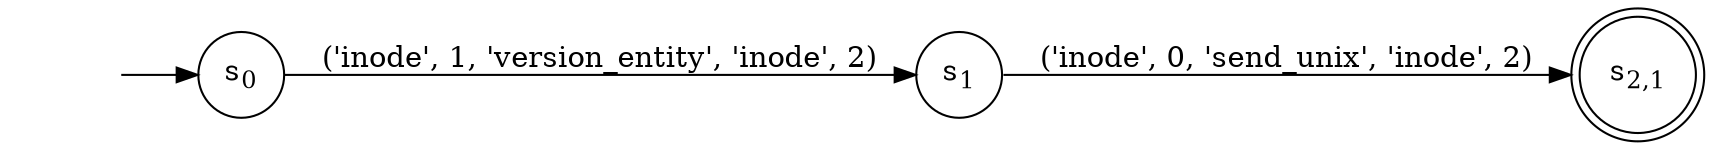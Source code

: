 digraph DFA {
    rankdir = LR;
    I [style = invis];
    I -> S0;
    S0 [label = <s<sub>0</sub>>, shape = circle];
    S1 [label = <s<sub>1</sub>>, shape = circle];
    S2 [label = <s<sub>2,1</sub>>, shape = circle, peripheries = 2];
    S1 -> S2 [label = "('inode', 0, 'send_unix', 'inode', 2)"];
    S0 -> S1 [label = "('inode', 1, 'version_entity', 'inode', 2)"];
}
